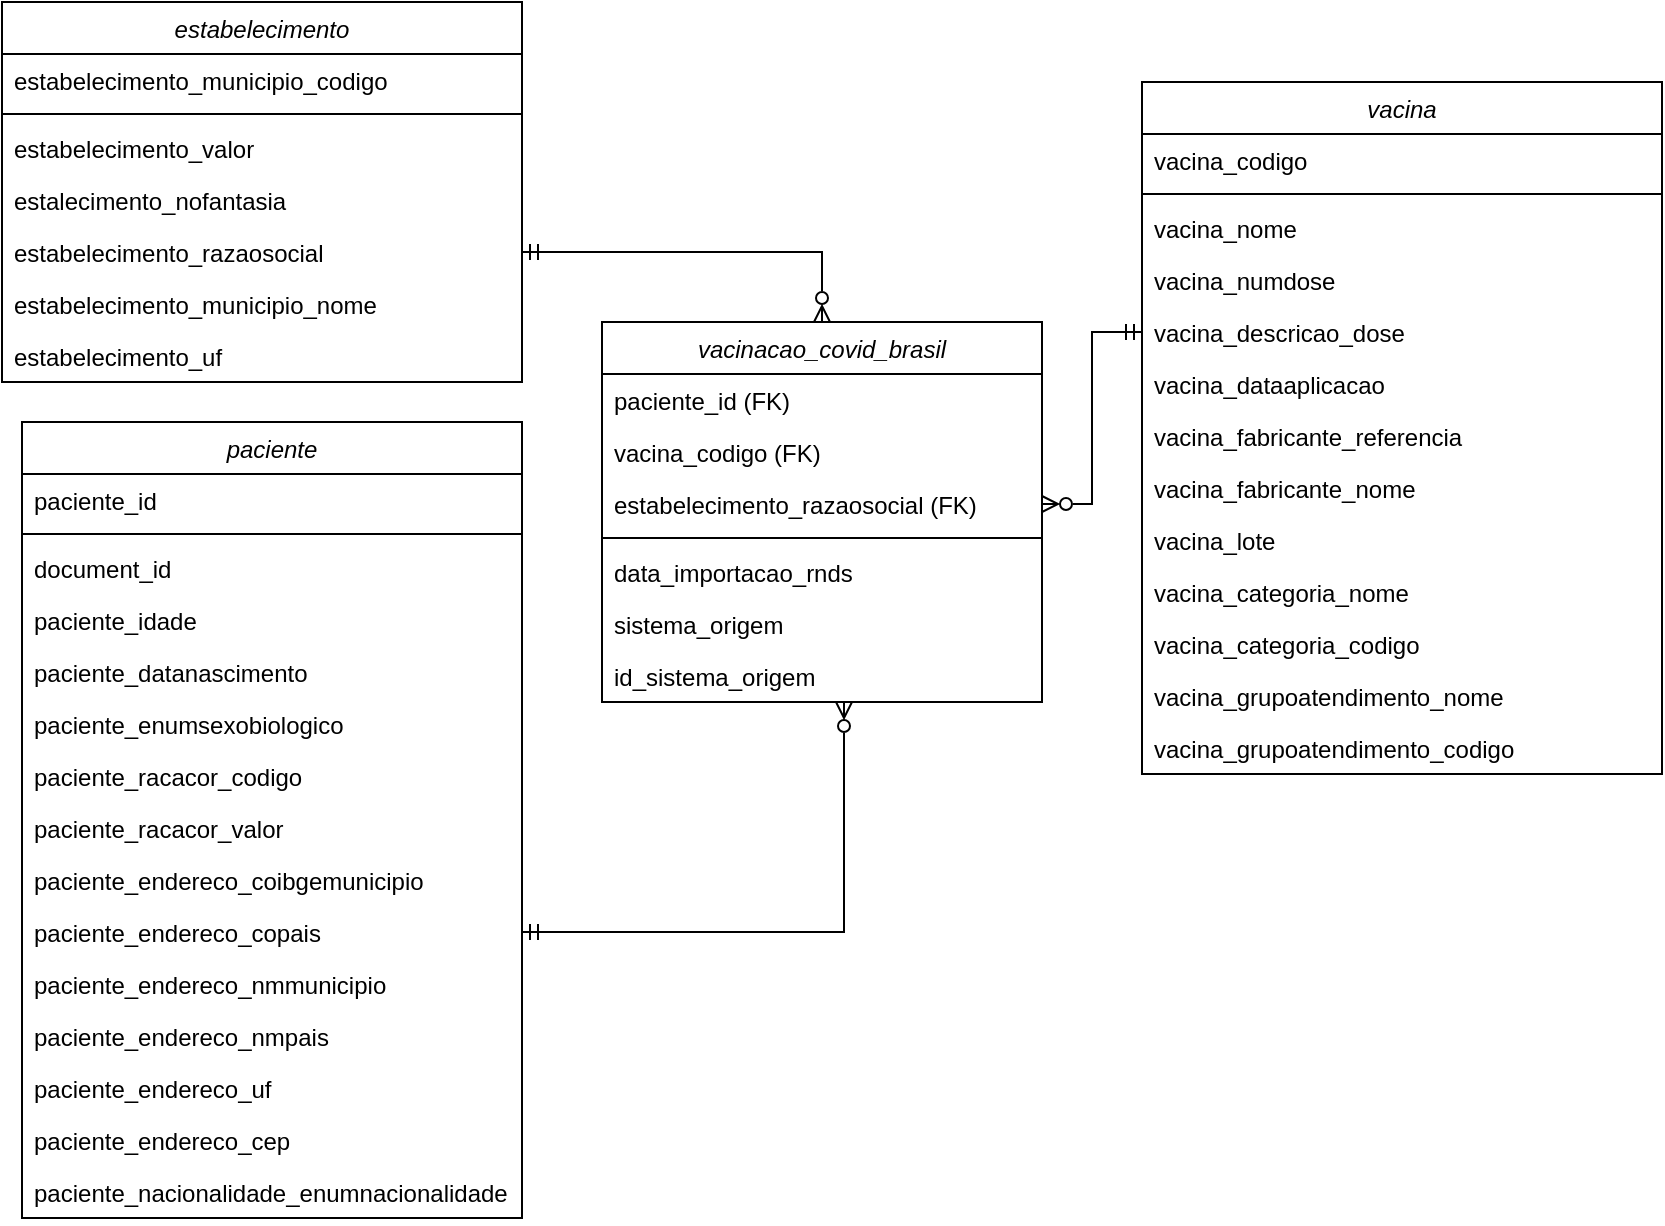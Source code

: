 <mxfile version="15.8.2" type="device"><diagram id="C5RBs43oDa-KdzZeNtuy" name="Page-1"><mxGraphModel dx="868" dy="442" grid="1" gridSize="10" guides="1" tooltips="1" connect="1" arrows="1" fold="1" page="1" pageScale="1" pageWidth="827" pageHeight="1169" math="0" shadow="0"><root><mxCell id="WIyWlLk6GJQsqaUBKTNV-0"/><mxCell id="WIyWlLk6GJQsqaUBKTNV-1" parent="WIyWlLk6GJQsqaUBKTNV-0"/><mxCell id="zkfFHV4jXpPFQw0GAbJ--6" value="paciente" style="swimlane;fontStyle=2;align=center;verticalAlign=top;childLayout=stackLayout;horizontal=1;startSize=26;horizontalStack=0;resizeParent=1;resizeLast=0;collapsible=1;marginBottom=0;rounded=0;shadow=0;strokeWidth=1;" parent="WIyWlLk6GJQsqaUBKTNV-1" vertex="1"><mxGeometry x="30" y="230" width="250" height="398" as="geometry"><mxRectangle x="90" y="290" width="160" height="26" as="alternateBounds"/></mxGeometry></mxCell><mxCell id="wLtocqLFq7rGolLNkgXY-13" value="paciente_id" style="text;align=left;verticalAlign=top;spacingLeft=4;spacingRight=4;overflow=hidden;rotatable=0;points=[[0,0.5],[1,0.5]];portConstraint=eastwest;" parent="zkfFHV4jXpPFQw0GAbJ--6" vertex="1"><mxGeometry y="26" width="250" height="26" as="geometry"/></mxCell><mxCell id="zkfFHV4jXpPFQw0GAbJ--9" value="" style="line;html=1;strokeWidth=1;align=left;verticalAlign=middle;spacingTop=-1;spacingLeft=3;spacingRight=3;rotatable=0;labelPosition=right;points=[];portConstraint=eastwest;" parent="zkfFHV4jXpPFQw0GAbJ--6" vertex="1"><mxGeometry y="52" width="250" height="8" as="geometry"/></mxCell><mxCell id="wLtocqLFq7rGolLNkgXY-15" value="document_id" style="text;align=left;verticalAlign=top;spacingLeft=4;spacingRight=4;overflow=hidden;rotatable=0;points=[[0,0.5],[1,0.5]];portConstraint=eastwest;" parent="zkfFHV4jXpPFQw0GAbJ--6" vertex="1"><mxGeometry y="60" width="250" height="26" as="geometry"/></mxCell><mxCell id="zkfFHV4jXpPFQw0GAbJ--8" value="paciente_idade" style="text;align=left;verticalAlign=top;spacingLeft=4;spacingRight=4;overflow=hidden;rotatable=0;points=[[0,0.5],[1,0.5]];portConstraint=eastwest;rounded=0;shadow=0;html=0;" parent="zkfFHV4jXpPFQw0GAbJ--6" vertex="1"><mxGeometry y="86" width="250" height="26" as="geometry"/></mxCell><mxCell id="9M0jWAYBzIX6dX4aJ9XS-11" value="paciente_datanascimento" style="text;align=left;verticalAlign=top;spacingLeft=4;spacingRight=4;overflow=hidden;rotatable=0;points=[[0,0.5],[1,0.5]];portConstraint=eastwest;" parent="zkfFHV4jXpPFQw0GAbJ--6" vertex="1"><mxGeometry y="112" width="250" height="26" as="geometry"/></mxCell><mxCell id="zkfFHV4jXpPFQw0GAbJ--7" value="paciente_enumsexobiologico" style="text;align=left;verticalAlign=top;spacingLeft=4;spacingRight=4;overflow=hidden;rotatable=0;points=[[0,0.5],[1,0.5]];portConstraint=eastwest;" parent="zkfFHV4jXpPFQw0GAbJ--6" vertex="1"><mxGeometry y="138" width="250" height="26" as="geometry"/></mxCell><mxCell id="wLtocqLFq7rGolLNkgXY-12" value="paciente_racacor_codigo" style="text;align=left;verticalAlign=top;spacingLeft=4;spacingRight=4;overflow=hidden;rotatable=0;points=[[0,0.5],[1,0.5]];portConstraint=eastwest;" parent="zkfFHV4jXpPFQw0GAbJ--6" vertex="1"><mxGeometry y="164" width="250" height="26" as="geometry"/></mxCell><mxCell id="4jYFqrCkY5HIi3fsCNsc-0" value="paciente_racacor_valor" style="text;align=left;verticalAlign=top;spacingLeft=4;spacingRight=4;overflow=hidden;rotatable=0;points=[[0,0.5],[1,0.5]];portConstraint=eastwest;" vertex="1" parent="zkfFHV4jXpPFQw0GAbJ--6"><mxGeometry y="190" width="250" height="26" as="geometry"/></mxCell><mxCell id="9M0jWAYBzIX6dX4aJ9XS-7" value="paciente_endereco_coibgemunicipio" style="text;align=left;verticalAlign=top;spacingLeft=4;spacingRight=4;overflow=hidden;rotatable=0;points=[[0,0.5],[1,0.5]];portConstraint=eastwest;" parent="zkfFHV4jXpPFQw0GAbJ--6" vertex="1"><mxGeometry y="216" width="250" height="26" as="geometry"/></mxCell><mxCell id="9M0jWAYBzIX6dX4aJ9XS-8" value="paciente_endereco_copais" style="text;align=left;verticalAlign=top;spacingLeft=4;spacingRight=4;overflow=hidden;rotatable=0;points=[[0,0.5],[1,0.5]];portConstraint=eastwest;" parent="zkfFHV4jXpPFQw0GAbJ--6" vertex="1"><mxGeometry y="242" width="250" height="26" as="geometry"/></mxCell><mxCell id="9M0jWAYBzIX6dX4aJ9XS-9" value="paciente_endereco_nmmunicipio" style="text;align=left;verticalAlign=top;spacingLeft=4;spacingRight=4;overflow=hidden;rotatable=0;points=[[0,0.5],[1,0.5]];portConstraint=eastwest;" parent="zkfFHV4jXpPFQw0GAbJ--6" vertex="1"><mxGeometry y="268" width="250" height="26" as="geometry"/></mxCell><mxCell id="9M0jWAYBzIX6dX4aJ9XS-10" value="paciente_endereco_nmpais" style="text;align=left;verticalAlign=top;spacingLeft=4;spacingRight=4;overflow=hidden;rotatable=0;points=[[0,0.5],[1,0.5]];portConstraint=eastwest;" parent="zkfFHV4jXpPFQw0GAbJ--6" vertex="1"><mxGeometry y="294" width="250" height="26" as="geometry"/></mxCell><mxCell id="9M0jWAYBzIX6dX4aJ9XS-12" value="paciente_endereco_uf" style="text;align=left;verticalAlign=top;spacingLeft=4;spacingRight=4;overflow=hidden;rotatable=0;points=[[0,0.5],[1,0.5]];portConstraint=eastwest;" parent="zkfFHV4jXpPFQw0GAbJ--6" vertex="1"><mxGeometry y="320" width="250" height="26" as="geometry"/></mxCell><mxCell id="9M0jWAYBzIX6dX4aJ9XS-13" value="paciente_endereco_cep" style="text;align=left;verticalAlign=top;spacingLeft=4;spacingRight=4;overflow=hidden;rotatable=0;points=[[0,0.5],[1,0.5]];portConstraint=eastwest;" parent="zkfFHV4jXpPFQw0GAbJ--6" vertex="1"><mxGeometry y="346" width="250" height="26" as="geometry"/></mxCell><mxCell id="9M0jWAYBzIX6dX4aJ9XS-14" value="paciente_nacionalidade_enumnacionalidade" style="text;align=left;verticalAlign=top;spacingLeft=4;spacingRight=4;overflow=hidden;rotatable=0;points=[[0,0.5],[1,0.5]];portConstraint=eastwest;" parent="zkfFHV4jXpPFQw0GAbJ--6" vertex="1"><mxGeometry y="372" width="250" height="26" as="geometry"/></mxCell><mxCell id="wLtocqLFq7rGolLNkgXY-0" value="vacinacao_covid_brasil" style="swimlane;fontStyle=2;align=center;verticalAlign=top;childLayout=stackLayout;horizontal=1;startSize=26;horizontalStack=0;resizeParent=1;resizeLast=0;collapsible=1;marginBottom=0;rounded=0;shadow=0;strokeWidth=1;" parent="WIyWlLk6GJQsqaUBKTNV-1" vertex="1"><mxGeometry x="320" y="180" width="220" height="190" as="geometry"><mxRectangle x="550" y="140" width="160" height="26" as="alternateBounds"/></mxGeometry></mxCell><mxCell id="wLtocqLFq7rGolLNkgXY-1" value="paciente_id (FK)" style="text;align=left;verticalAlign=top;spacingLeft=4;spacingRight=4;overflow=hidden;rotatable=0;points=[[0,0.5],[1,0.5]];portConstraint=eastwest;" parent="wLtocqLFq7rGolLNkgXY-0" vertex="1"><mxGeometry y="26" width="220" height="26" as="geometry"/></mxCell><mxCell id="wLtocqLFq7rGolLNkgXY-11" value="vacina_codigo (FK)" style="text;align=left;verticalAlign=top;spacingLeft=4;spacingRight=4;overflow=hidden;rotatable=0;points=[[0,0.5],[1,0.5]];portConstraint=eastwest;rounded=0;shadow=0;html=0;" parent="wLtocqLFq7rGolLNkgXY-0" vertex="1"><mxGeometry y="52" width="220" height="26" as="geometry"/></mxCell><mxCell id="wLtocqLFq7rGolLNkgXY-3" value="estabelecimento_razaosocial (FK)" style="text;align=left;verticalAlign=top;spacingLeft=4;spacingRight=4;overflow=hidden;rotatable=0;points=[[0,0.5],[1,0.5]];portConstraint=eastwest;rounded=0;shadow=0;html=0;" parent="wLtocqLFq7rGolLNkgXY-0" vertex="1"><mxGeometry y="78" width="220" height="26" as="geometry"/></mxCell><mxCell id="wLtocqLFq7rGolLNkgXY-6" value="" style="line;html=1;strokeWidth=1;align=left;verticalAlign=middle;spacingTop=-1;spacingLeft=3;spacingRight=3;rotatable=0;labelPosition=right;points=[];portConstraint=eastwest;" parent="wLtocqLFq7rGolLNkgXY-0" vertex="1"><mxGeometry y="104" width="220" height="8" as="geometry"/></mxCell><mxCell id="wLtocqLFq7rGolLNkgXY-7" value="data_importacao_rnds" style="text;align=left;verticalAlign=top;spacingLeft=4;spacingRight=4;overflow=hidden;rotatable=0;points=[[0,0.5],[1,0.5]];portConstraint=eastwest;" parent="wLtocqLFq7rGolLNkgXY-0" vertex="1"><mxGeometry y="112" width="220" height="26" as="geometry"/></mxCell><mxCell id="9M0jWAYBzIX6dX4aJ9XS-38" value="sistema_origem" style="text;align=left;verticalAlign=top;spacingLeft=4;spacingRight=4;overflow=hidden;rotatable=0;points=[[0,0.5],[1,0.5]];portConstraint=eastwest;" parent="wLtocqLFq7rGolLNkgXY-0" vertex="1"><mxGeometry y="138" width="220" height="26" as="geometry"/></mxCell><mxCell id="9M0jWAYBzIX6dX4aJ9XS-39" value="id_sistema_origem" style="text;align=left;verticalAlign=top;spacingLeft=4;spacingRight=4;overflow=hidden;rotatable=0;points=[[0,0.5],[1,0.5]];portConstraint=eastwest;" parent="wLtocqLFq7rGolLNkgXY-0" vertex="1"><mxGeometry y="164" width="220" height="26" as="geometry"/></mxCell><mxCell id="9M0jWAYBzIX6dX4aJ9XS-16" value="estabelecimento" style="swimlane;fontStyle=2;align=center;verticalAlign=top;childLayout=stackLayout;horizontal=1;startSize=26;horizontalStack=0;resizeParent=1;resizeLast=0;collapsible=1;marginBottom=0;rounded=0;shadow=0;strokeWidth=1;" parent="WIyWlLk6GJQsqaUBKTNV-1" vertex="1"><mxGeometry x="20" y="20" width="260" height="190" as="geometry"><mxRectangle x="550" y="140" width="160" height="26" as="alternateBounds"/></mxGeometry></mxCell><mxCell id="9M0jWAYBzIX6dX4aJ9XS-21" value="estabelecimento_municipio_codigo" style="text;align=left;verticalAlign=top;spacingLeft=4;spacingRight=4;overflow=hidden;rotatable=0;points=[[0,0.5],[1,0.5]];portConstraint=eastwest;" parent="9M0jWAYBzIX6dX4aJ9XS-16" vertex="1"><mxGeometry y="26" width="260" height="26" as="geometry"/></mxCell><mxCell id="9M0jWAYBzIX6dX4aJ9XS-18" value="" style="line;html=1;strokeWidth=1;align=left;verticalAlign=middle;spacingTop=-1;spacingLeft=3;spacingRight=3;rotatable=0;labelPosition=right;points=[];portConstraint=eastwest;" parent="9M0jWAYBzIX6dX4aJ9XS-16" vertex="1"><mxGeometry y="52" width="260" height="8" as="geometry"/></mxCell><mxCell id="9M0jWAYBzIX6dX4aJ9XS-19" value="estabelecimento_valor" style="text;align=left;verticalAlign=top;spacingLeft=4;spacingRight=4;overflow=hidden;rotatable=0;points=[[0,0.5],[1,0.5]];portConstraint=eastwest;" parent="9M0jWAYBzIX6dX4aJ9XS-16" vertex="1"><mxGeometry y="60" width="260" height="26" as="geometry"/></mxCell><mxCell id="9M0jWAYBzIX6dX4aJ9XS-20" value="estalecimento_nofantasia" style="text;align=left;verticalAlign=top;spacingLeft=4;spacingRight=4;overflow=hidden;rotatable=0;points=[[0,0.5],[1,0.5]];portConstraint=eastwest;" parent="9M0jWAYBzIX6dX4aJ9XS-16" vertex="1"><mxGeometry y="86" width="260" height="26" as="geometry"/></mxCell><mxCell id="9M0jWAYBzIX6dX4aJ9XS-17" value="estabelecimento_razaosocial" style="text;align=left;verticalAlign=top;spacingLeft=4;spacingRight=4;overflow=hidden;rotatable=0;points=[[0,0.5],[1,0.5]];portConstraint=eastwest;" parent="9M0jWAYBzIX6dX4aJ9XS-16" vertex="1"><mxGeometry y="112" width="260" height="26" as="geometry"/></mxCell><mxCell id="9M0jWAYBzIX6dX4aJ9XS-22" value="estabelecimento_municipio_nome" style="text;align=left;verticalAlign=top;spacingLeft=4;spacingRight=4;overflow=hidden;rotatable=0;points=[[0,0.5],[1,0.5]];portConstraint=eastwest;" parent="9M0jWAYBzIX6dX4aJ9XS-16" vertex="1"><mxGeometry y="138" width="260" height="26" as="geometry"/></mxCell><mxCell id="9M0jWAYBzIX6dX4aJ9XS-23" value="estabelecimento_uf" style="text;align=left;verticalAlign=top;spacingLeft=4;spacingRight=4;overflow=hidden;rotatable=0;points=[[0,0.5],[1,0.5]];portConstraint=eastwest;" parent="9M0jWAYBzIX6dX4aJ9XS-16" vertex="1"><mxGeometry y="164" width="260" height="26" as="geometry"/></mxCell><mxCell id="9M0jWAYBzIX6dX4aJ9XS-24" value="vacina" style="swimlane;fontStyle=2;align=center;verticalAlign=top;childLayout=stackLayout;horizontal=1;startSize=26;horizontalStack=0;resizeParent=1;resizeLast=0;collapsible=1;marginBottom=0;rounded=0;shadow=0;strokeWidth=1;" parent="WIyWlLk6GJQsqaUBKTNV-1" vertex="1"><mxGeometry x="590" y="60" width="260" height="346" as="geometry"><mxRectangle x="550" y="140" width="160" height="26" as="alternateBounds"/></mxGeometry></mxCell><mxCell id="9M0jWAYBzIX6dX4aJ9XS-25" value="vacina_codigo" style="text;align=left;verticalAlign=top;spacingLeft=4;spacingRight=4;overflow=hidden;rotatable=0;points=[[0,0.5],[1,0.5]];portConstraint=eastwest;" parent="9M0jWAYBzIX6dX4aJ9XS-24" vertex="1"><mxGeometry y="26" width="260" height="26" as="geometry"/></mxCell><mxCell id="9M0jWAYBzIX6dX4aJ9XS-26" value="" style="line;html=1;strokeWidth=1;align=left;verticalAlign=middle;spacingTop=-1;spacingLeft=3;spacingRight=3;rotatable=0;labelPosition=right;points=[];portConstraint=eastwest;" parent="9M0jWAYBzIX6dX4aJ9XS-24" vertex="1"><mxGeometry y="52" width="260" height="8" as="geometry"/></mxCell><mxCell id="9M0jWAYBzIX6dX4aJ9XS-27" value="vacina_nome" style="text;align=left;verticalAlign=top;spacingLeft=4;spacingRight=4;overflow=hidden;rotatable=0;points=[[0,0.5],[1,0.5]];portConstraint=eastwest;" parent="9M0jWAYBzIX6dX4aJ9XS-24" vertex="1"><mxGeometry y="60" width="260" height="26" as="geometry"/></mxCell><mxCell id="9M0jWAYBzIX6dX4aJ9XS-37" value="vacina_numdose" style="text;align=left;verticalAlign=top;spacingLeft=4;spacingRight=4;overflow=hidden;rotatable=0;points=[[0,0.5],[1,0.5]];portConstraint=eastwest;" parent="9M0jWAYBzIX6dX4aJ9XS-24" vertex="1"><mxGeometry y="86" width="260" height="26" as="geometry"/></mxCell><mxCell id="9M0jWAYBzIX6dX4aJ9XS-28" value="vacina_descricao_dose" style="text;align=left;verticalAlign=top;spacingLeft=4;spacingRight=4;overflow=hidden;rotatable=0;points=[[0,0.5],[1,0.5]];portConstraint=eastwest;" parent="9M0jWAYBzIX6dX4aJ9XS-24" vertex="1"><mxGeometry y="112" width="260" height="26" as="geometry"/></mxCell><mxCell id="9M0jWAYBzIX6dX4aJ9XS-29" value="vacina_dataaplicacao" style="text;align=left;verticalAlign=top;spacingLeft=4;spacingRight=4;overflow=hidden;rotatable=0;points=[[0,0.5],[1,0.5]];portConstraint=eastwest;" parent="9M0jWAYBzIX6dX4aJ9XS-24" vertex="1"><mxGeometry y="138" width="260" height="26" as="geometry"/></mxCell><mxCell id="9M0jWAYBzIX6dX4aJ9XS-30" value="vacina_fabricante_referencia" style="text;align=left;verticalAlign=top;spacingLeft=4;spacingRight=4;overflow=hidden;rotatable=0;points=[[0,0.5],[1,0.5]];portConstraint=eastwest;" parent="9M0jWAYBzIX6dX4aJ9XS-24" vertex="1"><mxGeometry y="164" width="260" height="26" as="geometry"/></mxCell><mxCell id="9M0jWAYBzIX6dX4aJ9XS-31" value="vacina_fabricante_nome" style="text;align=left;verticalAlign=top;spacingLeft=4;spacingRight=4;overflow=hidden;rotatable=0;points=[[0,0.5],[1,0.5]];portConstraint=eastwest;" parent="9M0jWAYBzIX6dX4aJ9XS-24" vertex="1"><mxGeometry y="190" width="260" height="26" as="geometry"/></mxCell><mxCell id="9M0jWAYBzIX6dX4aJ9XS-32" value="vacina_lote" style="text;align=left;verticalAlign=top;spacingLeft=4;spacingRight=4;overflow=hidden;rotatable=0;points=[[0,0.5],[1,0.5]];portConstraint=eastwest;" parent="9M0jWAYBzIX6dX4aJ9XS-24" vertex="1"><mxGeometry y="216" width="260" height="26" as="geometry"/></mxCell><mxCell id="9M0jWAYBzIX6dX4aJ9XS-33" value="vacina_categoria_nome" style="text;align=left;verticalAlign=top;spacingLeft=4;spacingRight=4;overflow=hidden;rotatable=0;points=[[0,0.5],[1,0.5]];portConstraint=eastwest;" parent="9M0jWAYBzIX6dX4aJ9XS-24" vertex="1"><mxGeometry y="242" width="260" height="26" as="geometry"/></mxCell><mxCell id="9M0jWAYBzIX6dX4aJ9XS-34" value="vacina_categoria_codigo" style="text;align=left;verticalAlign=top;spacingLeft=4;spacingRight=4;overflow=hidden;rotatable=0;points=[[0,0.5],[1,0.5]];portConstraint=eastwest;" parent="9M0jWAYBzIX6dX4aJ9XS-24" vertex="1"><mxGeometry y="268" width="260" height="26" as="geometry"/></mxCell><mxCell id="9M0jWAYBzIX6dX4aJ9XS-35" value="vacina_grupoatendimento_nome" style="text;align=left;verticalAlign=top;spacingLeft=4;spacingRight=4;overflow=hidden;rotatable=0;points=[[0,0.5],[1,0.5]];portConstraint=eastwest;" parent="9M0jWAYBzIX6dX4aJ9XS-24" vertex="1"><mxGeometry y="294" width="260" height="26" as="geometry"/></mxCell><mxCell id="9M0jWAYBzIX6dX4aJ9XS-36" value="vacina_grupoatendimento_codigo" style="text;align=left;verticalAlign=top;spacingLeft=4;spacingRight=4;overflow=hidden;rotatable=0;points=[[0,0.5],[1,0.5]];portConstraint=eastwest;" parent="9M0jWAYBzIX6dX4aJ9XS-24" vertex="1"><mxGeometry y="320" width="260" height="26" as="geometry"/></mxCell><mxCell id="9M0jWAYBzIX6dX4aJ9XS-40" style="edgeStyle=orthogonalEdgeStyle;rounded=0;orthogonalLoop=1;jettySize=auto;html=1;exitX=1;exitY=0.5;exitDx=0;exitDy=0;entryX=0.5;entryY=0;entryDx=0;entryDy=0;startArrow=ERmandOne;startFill=0;endArrow=ERzeroToMany;endFill=0;" parent="WIyWlLk6GJQsqaUBKTNV-1" source="9M0jWAYBzIX6dX4aJ9XS-17" target="wLtocqLFq7rGolLNkgXY-0" edge="1"><mxGeometry relative="1" as="geometry"/></mxCell><mxCell id="9M0jWAYBzIX6dX4aJ9XS-41" style="edgeStyle=orthogonalEdgeStyle;rounded=0;orthogonalLoop=1;jettySize=auto;html=1;exitX=1;exitY=0.5;exitDx=0;exitDy=0;entryX=0.55;entryY=1;entryDx=0;entryDy=0;entryPerimeter=0;startArrow=ERmandOne;startFill=0;endArrow=ERzeroToMany;endFill=0;" parent="WIyWlLk6GJQsqaUBKTNV-1" source="9M0jWAYBzIX6dX4aJ9XS-8" target="9M0jWAYBzIX6dX4aJ9XS-39" edge="1"><mxGeometry relative="1" as="geometry"/></mxCell><mxCell id="9M0jWAYBzIX6dX4aJ9XS-42" style="edgeStyle=orthogonalEdgeStyle;rounded=0;orthogonalLoop=1;jettySize=auto;html=1;exitX=0;exitY=0.5;exitDx=0;exitDy=0;entryX=1;entryY=0.5;entryDx=0;entryDy=0;startArrow=ERmandOne;startFill=0;endArrow=ERzeroToMany;endFill=0;" parent="WIyWlLk6GJQsqaUBKTNV-1" source="9M0jWAYBzIX6dX4aJ9XS-28" target="wLtocqLFq7rGolLNkgXY-3" edge="1"><mxGeometry relative="1" as="geometry"/></mxCell></root></mxGraphModel></diagram></mxfile>